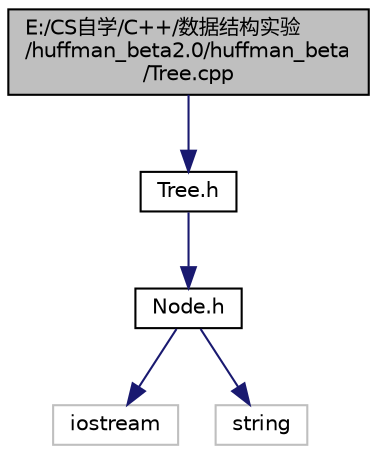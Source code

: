 digraph "E:/CS自学/C++/数据结构实验/huffman_beta2.0/huffman_beta/Tree.cpp"
{
 // LATEX_PDF_SIZE
  edge [fontname="Helvetica",fontsize="10",labelfontname="Helvetica",labelfontsize="10"];
  node [fontname="Helvetica",fontsize="10",shape=record];
  Node1 [label="E:/CS自学/C++/数据结构实验\l/huffman_beta2.0/huffman_beta\l/Tree.cpp",height=0.2,width=0.4,color="black", fillcolor="grey75", style="filled", fontcolor="black",tooltip=" "];
  Node1 -> Node2 [color="midnightblue",fontsize="10",style="solid"];
  Node2 [label="Tree.h",height=0.2,width=0.4,color="black", fillcolor="white", style="filled",URL="$_tree_8h.html",tooltip=" "];
  Node2 -> Node3 [color="midnightblue",fontsize="10",style="solid"];
  Node3 [label="Node.h",height=0.2,width=0.4,color="black", fillcolor="white", style="filled",URL="$_node_8h.html",tooltip=" "];
  Node3 -> Node4 [color="midnightblue",fontsize="10",style="solid"];
  Node4 [label="iostream",height=0.2,width=0.4,color="grey75", fillcolor="white", style="filled",tooltip=" "];
  Node3 -> Node5 [color="midnightblue",fontsize="10",style="solid"];
  Node5 [label="string",height=0.2,width=0.4,color="grey75", fillcolor="white", style="filled",tooltip=" "];
}
